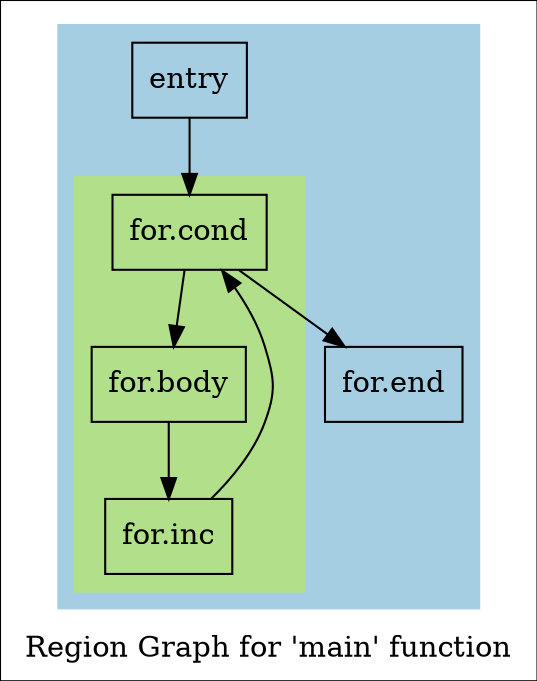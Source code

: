 digraph "Region Graph for 'main' function" {
	label="Region Graph for 'main' function";

	Node0x555fd1ad9ea0 [shape=record,label="{entry}"];
	Node0x555fd1ad9ea0 -> Node0x555fd1add6f0;
	Node0x555fd1add6f0 [shape=record,label="{for.cond}"];
	Node0x555fd1add6f0 -> Node0x555fd1ada250;
	Node0x555fd1add6f0 -> Node0x555fd1ada690;
	Node0x555fd1ada250 [shape=record,label="{for.body}"];
	Node0x555fd1ada250 -> Node0x555fd1addb40;
	Node0x555fd1addb40 [shape=record,label="{for.inc}"];
	Node0x555fd1addb40 -> Node0x555fd1add6f0[constraint=false];
	Node0x555fd1ada690 [shape=record,label="{for.end}"];
	colorscheme = "paired12"
        subgraph cluster_0x555fd1ae0430 {
          label = "";
          style = filled;
          color = 1
          subgraph cluster_0x555fd1ae0270 {
            label = "";
            style = filled;
            color = 3
            Node0x555fd1add6f0;
            Node0x555fd1ada250;
            Node0x555fd1addb40;
          }
          Node0x555fd1ad9ea0;
          Node0x555fd1ada690;
        }
}
